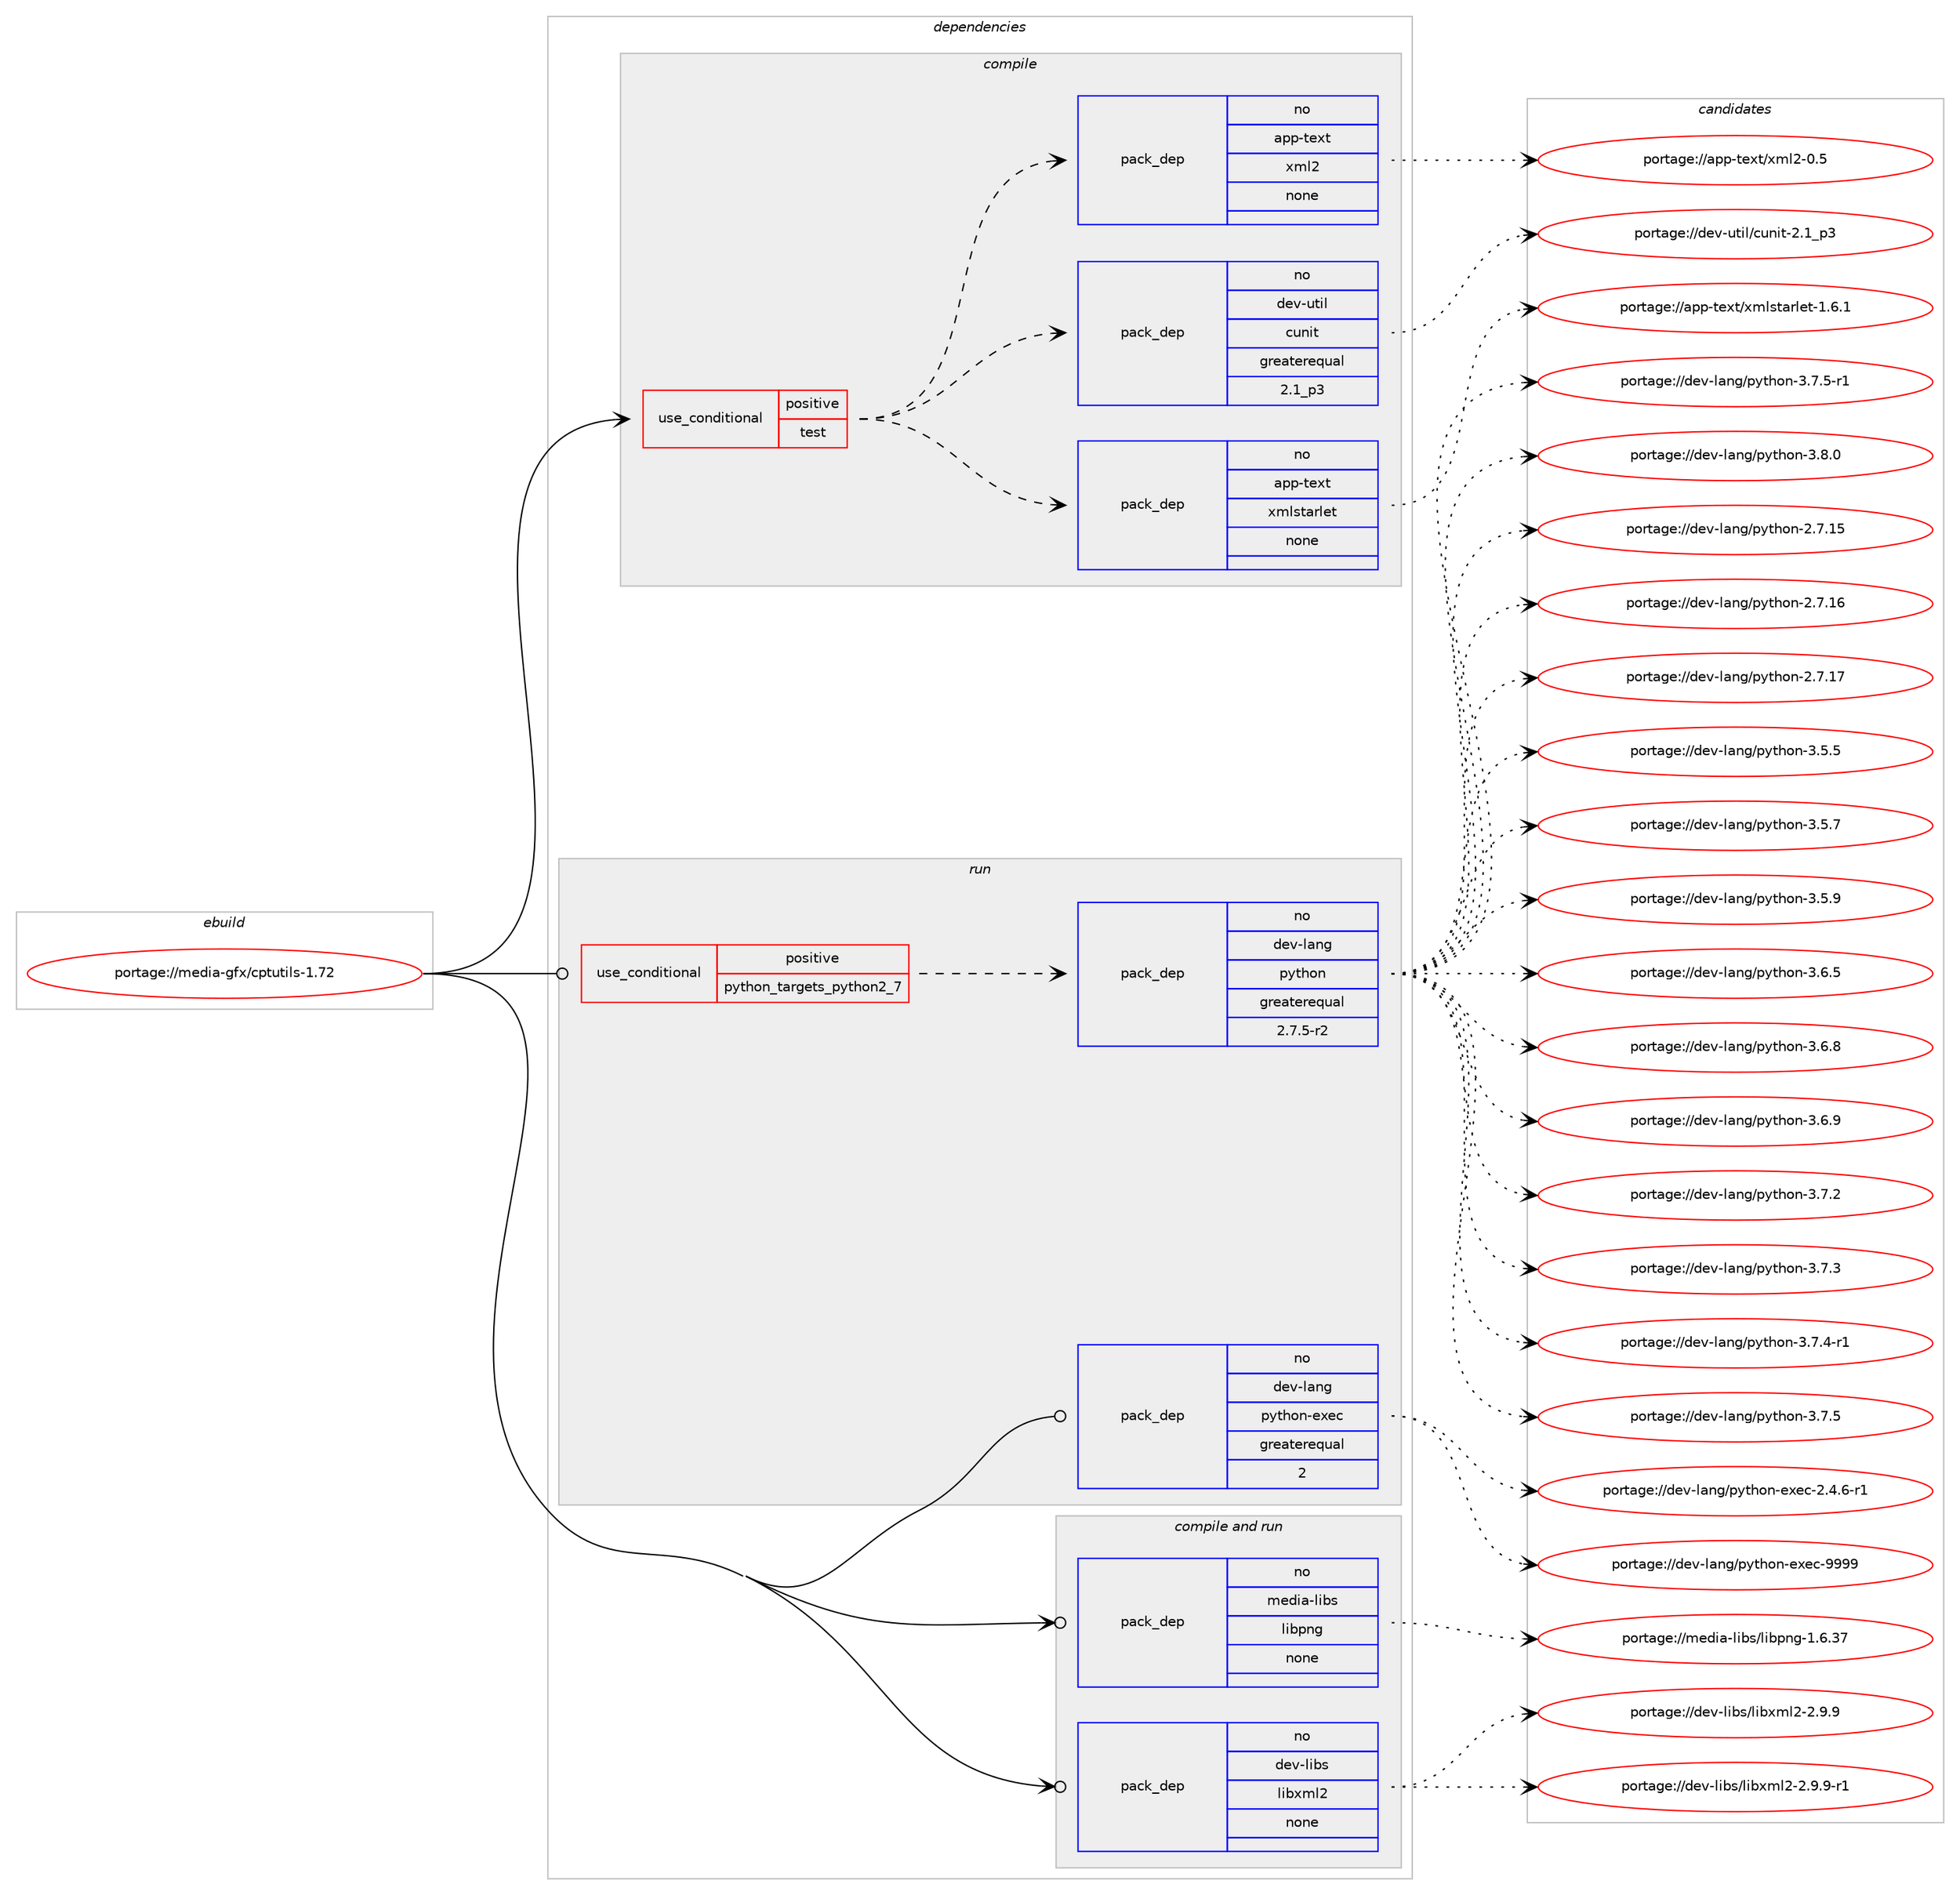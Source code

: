 digraph prolog {

# *************
# Graph options
# *************

newrank=true;
concentrate=true;
compound=true;
graph [rankdir=LR,fontname=Helvetica,fontsize=10,ranksep=1.5];#, ranksep=2.5, nodesep=0.2];
edge  [arrowhead=vee];
node  [fontname=Helvetica,fontsize=10];

# **********
# The ebuild
# **********

subgraph cluster_leftcol {
color=gray;
rank=same;
label=<<i>ebuild</i>>;
id [label="portage://media-gfx/cptutils-1.72", color=red, width=4, href="../media-gfx/cptutils-1.72.svg"];
}

# ****************
# The dependencies
# ****************

subgraph cluster_midcol {
color=gray;
label=<<i>dependencies</i>>;
subgraph cluster_compile {
fillcolor="#eeeeee";
style=filled;
label=<<i>compile</i>>;
subgraph cond77940 {
dependency311394 [label=<<TABLE BORDER="0" CELLBORDER="1" CELLSPACING="0" CELLPADDING="4"><TR><TD ROWSPAN="3" CELLPADDING="10">use_conditional</TD></TR><TR><TD>positive</TD></TR><TR><TD>test</TD></TR></TABLE>>, shape=none, color=red];
subgraph pack228418 {
dependency311395 [label=<<TABLE BORDER="0" CELLBORDER="1" CELLSPACING="0" CELLPADDING="4" WIDTH="220"><TR><TD ROWSPAN="6" CELLPADDING="30">pack_dep</TD></TR><TR><TD WIDTH="110">no</TD></TR><TR><TD>app-text</TD></TR><TR><TD>xml2</TD></TR><TR><TD>none</TD></TR><TR><TD></TD></TR></TABLE>>, shape=none, color=blue];
}
dependency311394:e -> dependency311395:w [weight=20,style="dashed",arrowhead="vee"];
subgraph pack228419 {
dependency311396 [label=<<TABLE BORDER="0" CELLBORDER="1" CELLSPACING="0" CELLPADDING="4" WIDTH="220"><TR><TD ROWSPAN="6" CELLPADDING="30">pack_dep</TD></TR><TR><TD WIDTH="110">no</TD></TR><TR><TD>app-text</TD></TR><TR><TD>xmlstarlet</TD></TR><TR><TD>none</TD></TR><TR><TD></TD></TR></TABLE>>, shape=none, color=blue];
}
dependency311394:e -> dependency311396:w [weight=20,style="dashed",arrowhead="vee"];
subgraph pack228420 {
dependency311397 [label=<<TABLE BORDER="0" CELLBORDER="1" CELLSPACING="0" CELLPADDING="4" WIDTH="220"><TR><TD ROWSPAN="6" CELLPADDING="30">pack_dep</TD></TR><TR><TD WIDTH="110">no</TD></TR><TR><TD>dev-util</TD></TR><TR><TD>cunit</TD></TR><TR><TD>greaterequal</TD></TR><TR><TD>2.1_p3</TD></TR></TABLE>>, shape=none, color=blue];
}
dependency311394:e -> dependency311397:w [weight=20,style="dashed",arrowhead="vee"];
}
id:e -> dependency311394:w [weight=20,style="solid",arrowhead="vee"];
}
subgraph cluster_compileandrun {
fillcolor="#eeeeee";
style=filled;
label=<<i>compile and run</i>>;
subgraph pack228421 {
dependency311398 [label=<<TABLE BORDER="0" CELLBORDER="1" CELLSPACING="0" CELLPADDING="4" WIDTH="220"><TR><TD ROWSPAN="6" CELLPADDING="30">pack_dep</TD></TR><TR><TD WIDTH="110">no</TD></TR><TR><TD>dev-libs</TD></TR><TR><TD>libxml2</TD></TR><TR><TD>none</TD></TR><TR><TD></TD></TR></TABLE>>, shape=none, color=blue];
}
id:e -> dependency311398:w [weight=20,style="solid",arrowhead="odotvee"];
subgraph pack228422 {
dependency311399 [label=<<TABLE BORDER="0" CELLBORDER="1" CELLSPACING="0" CELLPADDING="4" WIDTH="220"><TR><TD ROWSPAN="6" CELLPADDING="30">pack_dep</TD></TR><TR><TD WIDTH="110">no</TD></TR><TR><TD>media-libs</TD></TR><TR><TD>libpng</TD></TR><TR><TD>none</TD></TR><TR><TD></TD></TR></TABLE>>, shape=none, color=blue];
}
id:e -> dependency311399:w [weight=20,style="solid",arrowhead="odotvee"];
}
subgraph cluster_run {
fillcolor="#eeeeee";
style=filled;
label=<<i>run</i>>;
subgraph cond77941 {
dependency311400 [label=<<TABLE BORDER="0" CELLBORDER="1" CELLSPACING="0" CELLPADDING="4"><TR><TD ROWSPAN="3" CELLPADDING="10">use_conditional</TD></TR><TR><TD>positive</TD></TR><TR><TD>python_targets_python2_7</TD></TR></TABLE>>, shape=none, color=red];
subgraph pack228423 {
dependency311401 [label=<<TABLE BORDER="0" CELLBORDER="1" CELLSPACING="0" CELLPADDING="4" WIDTH="220"><TR><TD ROWSPAN="6" CELLPADDING="30">pack_dep</TD></TR><TR><TD WIDTH="110">no</TD></TR><TR><TD>dev-lang</TD></TR><TR><TD>python</TD></TR><TR><TD>greaterequal</TD></TR><TR><TD>2.7.5-r2</TD></TR></TABLE>>, shape=none, color=blue];
}
dependency311400:e -> dependency311401:w [weight=20,style="dashed",arrowhead="vee"];
}
id:e -> dependency311400:w [weight=20,style="solid",arrowhead="odot"];
subgraph pack228424 {
dependency311402 [label=<<TABLE BORDER="0" CELLBORDER="1" CELLSPACING="0" CELLPADDING="4" WIDTH="220"><TR><TD ROWSPAN="6" CELLPADDING="30">pack_dep</TD></TR><TR><TD WIDTH="110">no</TD></TR><TR><TD>dev-lang</TD></TR><TR><TD>python-exec</TD></TR><TR><TD>greaterequal</TD></TR><TR><TD>2</TD></TR></TABLE>>, shape=none, color=blue];
}
id:e -> dependency311402:w [weight=20,style="solid",arrowhead="odot"];
}
}

# **************
# The candidates
# **************

subgraph cluster_choices {
rank=same;
color=gray;
label=<<i>candidates</i>>;

subgraph choice228418 {
color=black;
nodesep=1;
choiceportage9711211245116101120116471201091085045484653 [label="portage://app-text/xml2-0.5", color=red, width=4,href="../app-text/xml2-0.5.svg"];
dependency311395:e -> choiceportage9711211245116101120116471201091085045484653:w [style=dotted,weight="100"];
}
subgraph choice228419 {
color=black;
nodesep=1;
choiceportage97112112451161011201164712010910811511697114108101116454946544649 [label="portage://app-text/xmlstarlet-1.6.1", color=red, width=4,href="../app-text/xmlstarlet-1.6.1.svg"];
dependency311396:e -> choiceportage97112112451161011201164712010910811511697114108101116454946544649:w [style=dotted,weight="100"];
}
subgraph choice228420 {
color=black;
nodesep=1;
choiceportage100101118451171161051084799117110105116455046499511251 [label="portage://dev-util/cunit-2.1_p3", color=red, width=4,href="../dev-util/cunit-2.1_p3.svg"];
dependency311397:e -> choiceportage100101118451171161051084799117110105116455046499511251:w [style=dotted,weight="100"];
}
subgraph choice228421 {
color=black;
nodesep=1;
choiceportage1001011184510810598115471081059812010910850455046574657 [label="portage://dev-libs/libxml2-2.9.9", color=red, width=4,href="../dev-libs/libxml2-2.9.9.svg"];
choiceportage10010111845108105981154710810598120109108504550465746574511449 [label="portage://dev-libs/libxml2-2.9.9-r1", color=red, width=4,href="../dev-libs/libxml2-2.9.9-r1.svg"];
dependency311398:e -> choiceportage1001011184510810598115471081059812010910850455046574657:w [style=dotted,weight="100"];
dependency311398:e -> choiceportage10010111845108105981154710810598120109108504550465746574511449:w [style=dotted,weight="100"];
}
subgraph choice228422 {
color=black;
nodesep=1;
choiceportage109101100105974510810598115471081059811211010345494654465155 [label="portage://media-libs/libpng-1.6.37", color=red, width=4,href="../media-libs/libpng-1.6.37.svg"];
dependency311399:e -> choiceportage109101100105974510810598115471081059811211010345494654465155:w [style=dotted,weight="100"];
}
subgraph choice228423 {
color=black;
nodesep=1;
choiceportage10010111845108971101034711212111610411111045504655464953 [label="portage://dev-lang/python-2.7.15", color=red, width=4,href="../dev-lang/python-2.7.15.svg"];
choiceportage10010111845108971101034711212111610411111045504655464954 [label="portage://dev-lang/python-2.7.16", color=red, width=4,href="../dev-lang/python-2.7.16.svg"];
choiceportage10010111845108971101034711212111610411111045504655464955 [label="portage://dev-lang/python-2.7.17", color=red, width=4,href="../dev-lang/python-2.7.17.svg"];
choiceportage100101118451089711010347112121116104111110455146534653 [label="portage://dev-lang/python-3.5.5", color=red, width=4,href="../dev-lang/python-3.5.5.svg"];
choiceportage100101118451089711010347112121116104111110455146534655 [label="portage://dev-lang/python-3.5.7", color=red, width=4,href="../dev-lang/python-3.5.7.svg"];
choiceportage100101118451089711010347112121116104111110455146534657 [label="portage://dev-lang/python-3.5.9", color=red, width=4,href="../dev-lang/python-3.5.9.svg"];
choiceportage100101118451089711010347112121116104111110455146544653 [label="portage://dev-lang/python-3.6.5", color=red, width=4,href="../dev-lang/python-3.6.5.svg"];
choiceportage100101118451089711010347112121116104111110455146544656 [label="portage://dev-lang/python-3.6.8", color=red, width=4,href="../dev-lang/python-3.6.8.svg"];
choiceportage100101118451089711010347112121116104111110455146544657 [label="portage://dev-lang/python-3.6.9", color=red, width=4,href="../dev-lang/python-3.6.9.svg"];
choiceportage100101118451089711010347112121116104111110455146554650 [label="portage://dev-lang/python-3.7.2", color=red, width=4,href="../dev-lang/python-3.7.2.svg"];
choiceportage100101118451089711010347112121116104111110455146554651 [label="portage://dev-lang/python-3.7.3", color=red, width=4,href="../dev-lang/python-3.7.3.svg"];
choiceportage1001011184510897110103471121211161041111104551465546524511449 [label="portage://dev-lang/python-3.7.4-r1", color=red, width=4,href="../dev-lang/python-3.7.4-r1.svg"];
choiceportage100101118451089711010347112121116104111110455146554653 [label="portage://dev-lang/python-3.7.5", color=red, width=4,href="../dev-lang/python-3.7.5.svg"];
choiceportage1001011184510897110103471121211161041111104551465546534511449 [label="portage://dev-lang/python-3.7.5-r1", color=red, width=4,href="../dev-lang/python-3.7.5-r1.svg"];
choiceportage100101118451089711010347112121116104111110455146564648 [label="portage://dev-lang/python-3.8.0", color=red, width=4,href="../dev-lang/python-3.8.0.svg"];
dependency311401:e -> choiceportage10010111845108971101034711212111610411111045504655464953:w [style=dotted,weight="100"];
dependency311401:e -> choiceportage10010111845108971101034711212111610411111045504655464954:w [style=dotted,weight="100"];
dependency311401:e -> choiceportage10010111845108971101034711212111610411111045504655464955:w [style=dotted,weight="100"];
dependency311401:e -> choiceportage100101118451089711010347112121116104111110455146534653:w [style=dotted,weight="100"];
dependency311401:e -> choiceportage100101118451089711010347112121116104111110455146534655:w [style=dotted,weight="100"];
dependency311401:e -> choiceportage100101118451089711010347112121116104111110455146534657:w [style=dotted,weight="100"];
dependency311401:e -> choiceportage100101118451089711010347112121116104111110455146544653:w [style=dotted,weight="100"];
dependency311401:e -> choiceportage100101118451089711010347112121116104111110455146544656:w [style=dotted,weight="100"];
dependency311401:e -> choiceportage100101118451089711010347112121116104111110455146544657:w [style=dotted,weight="100"];
dependency311401:e -> choiceportage100101118451089711010347112121116104111110455146554650:w [style=dotted,weight="100"];
dependency311401:e -> choiceportage100101118451089711010347112121116104111110455146554651:w [style=dotted,weight="100"];
dependency311401:e -> choiceportage1001011184510897110103471121211161041111104551465546524511449:w [style=dotted,weight="100"];
dependency311401:e -> choiceportage100101118451089711010347112121116104111110455146554653:w [style=dotted,weight="100"];
dependency311401:e -> choiceportage1001011184510897110103471121211161041111104551465546534511449:w [style=dotted,weight="100"];
dependency311401:e -> choiceportage100101118451089711010347112121116104111110455146564648:w [style=dotted,weight="100"];
}
subgraph choice228424 {
color=black;
nodesep=1;
choiceportage10010111845108971101034711212111610411111045101120101994550465246544511449 [label="portage://dev-lang/python-exec-2.4.6-r1", color=red, width=4,href="../dev-lang/python-exec-2.4.6-r1.svg"];
choiceportage10010111845108971101034711212111610411111045101120101994557575757 [label="portage://dev-lang/python-exec-9999", color=red, width=4,href="../dev-lang/python-exec-9999.svg"];
dependency311402:e -> choiceportage10010111845108971101034711212111610411111045101120101994550465246544511449:w [style=dotted,weight="100"];
dependency311402:e -> choiceportage10010111845108971101034711212111610411111045101120101994557575757:w [style=dotted,weight="100"];
}
}

}
